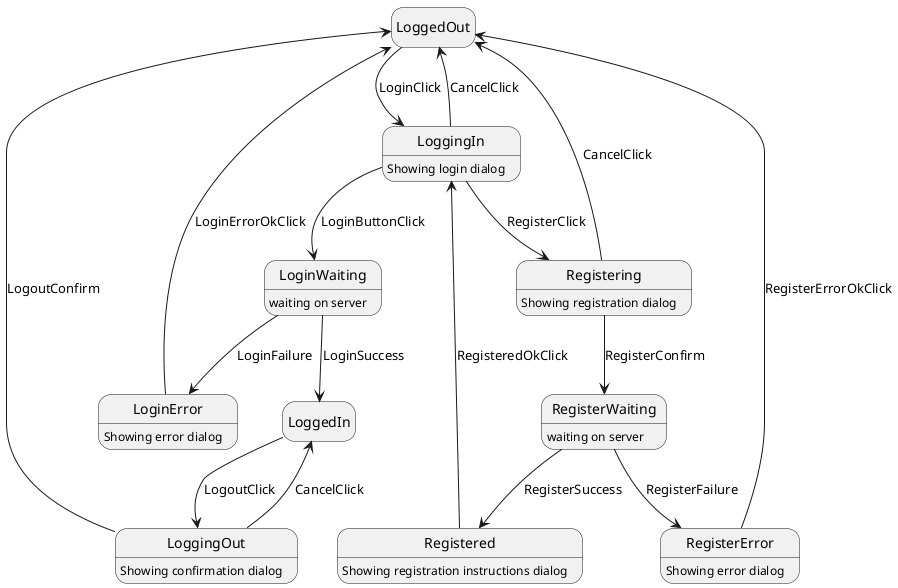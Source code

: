 @startuml Login Logout States
hide empty description

state LoggedOut
state LoggingIn : Showing login dialog
state LoginWaiting : waiting on server
state LoginError : Showing error dialog
state LoggingOut : Showing confirmation dialog
state Registering : Showing registration dialog
state Registered : Showing registration instructions dialog
state RegisterError : Showing error dialog
state RegisterWaiting : waiting on server

LoggedOut --> LoggingIn : LoginClick
LoggingIn --> LoginWaiting : LoginButtonClick
LoginWaiting --> LoggedIn : LoginSuccess
LoggingIn --> LoggedOut : CancelClick
LoggedIn --> LoggingOut : LogoutClick
LoggingOut --> LoggedIn : CancelClick
LoggingOut --> LoggedOut : LogoutConfirm
LoginWaiting --> LoginError : LoginFailure
LoginError --> LoggedOut : LoginErrorOkClick
LoggingIn --> Registering : RegisterClick
Registering --> RegisterWaiting : RegisterConfirm
RegisterWaiting --> Registered : RegisterSuccess
RegisterWaiting --> RegisterError : RegisterFailure
RegisterError --> LoggedOut : RegisterErrorOkClick
Registered --> LoggingIn : RegisteredOkClick
Registering --> LoggedOut : CancelClick


@enduml